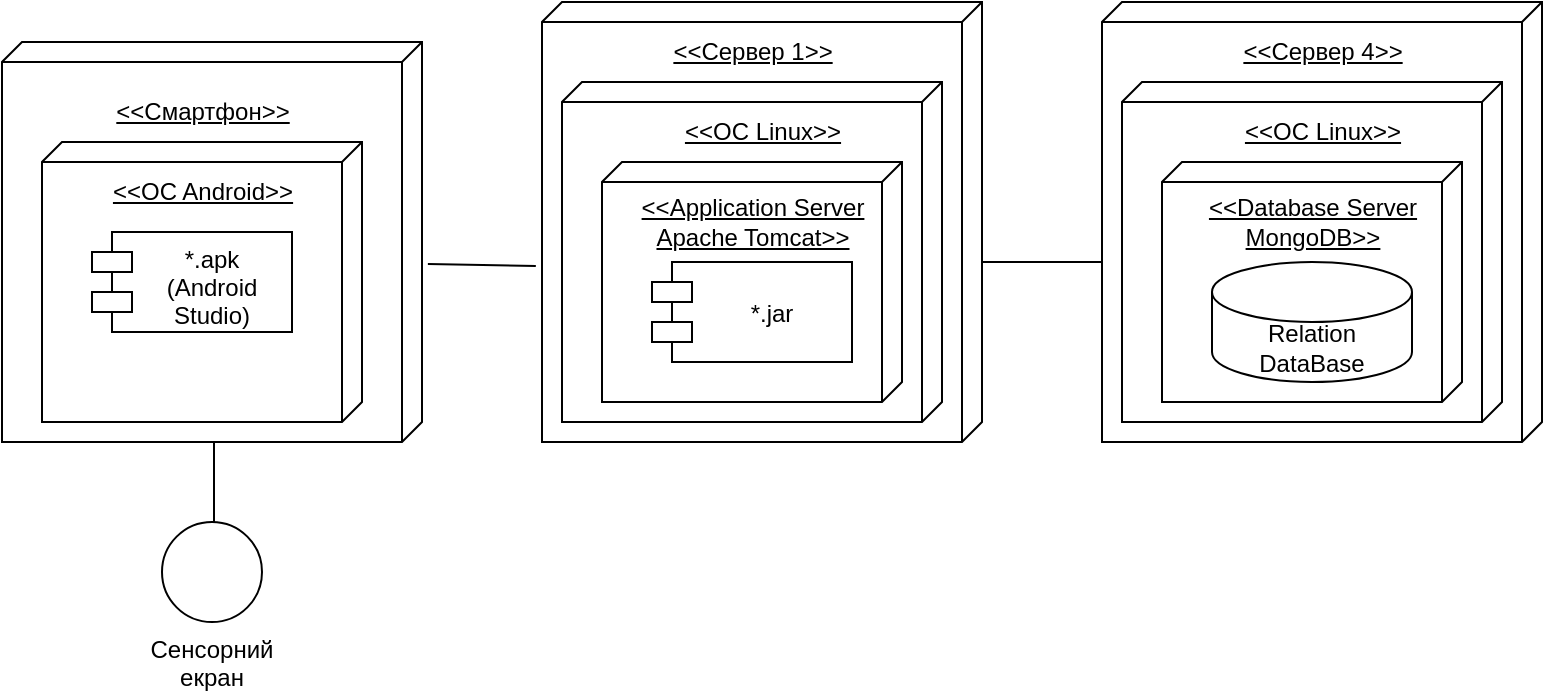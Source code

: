 <mxfile version="20.3.6" type="github"><diagram id="HKi-TDP4NmiEPUHSAPhh" name="Страница 1"><mxGraphModel dx="700" dy="752" grid="1" gridSize="10" guides="1" tooltips="1" connect="1" arrows="1" fold="1" page="1" pageScale="1" pageWidth="827" pageHeight="1169" math="0" shadow="0"><root><mxCell id="0"/><mxCell id="1" parent="0"/><mxCell id="TFUlYcPllQ0ULbCd_Rcr-6" value="" style="verticalAlign=top;align=left;spacingTop=8;spacingLeft=2;spacingRight=12;shape=cube;size=10;direction=south;fontStyle=4;html=1;" parent="1" vertex="1"><mxGeometry x="30" y="160" width="210" height="200" as="geometry"/></mxCell><mxCell id="TFUlYcPllQ0ULbCd_Rcr-8" value="" style="verticalAlign=top;align=left;spacingTop=8;spacingLeft=2;spacingRight=12;shape=cube;size=10;direction=south;fontStyle=4;html=1;" parent="1" vertex="1"><mxGeometry x="50" y="210" width="160" height="140" as="geometry"/></mxCell><mxCell id="TFUlYcPllQ0ULbCd_Rcr-10" value="" style="verticalAlign=top;align=left;spacingTop=8;spacingLeft=2;spacingRight=12;shape=cube;size=10;direction=south;fontStyle=4;html=1;" parent="1" vertex="1"><mxGeometry x="300" y="140" width="220" height="220" as="geometry"/></mxCell><mxCell id="TFUlYcPllQ0ULbCd_Rcr-11" value="" style="verticalAlign=top;align=left;spacingTop=8;spacingLeft=2;spacingRight=12;shape=cube;size=10;direction=south;fontStyle=4;html=1;" parent="1" vertex="1"><mxGeometry x="310" y="180" width="190" height="170" as="geometry"/></mxCell><mxCell id="TFUlYcPllQ0ULbCd_Rcr-12" value="" style="verticalAlign=top;align=left;spacingTop=8;spacingLeft=2;spacingRight=12;shape=cube;size=10;direction=south;fontStyle=4;html=1;" parent="1" vertex="1"><mxGeometry x="330" y="220" width="150" height="120" as="geometry"/></mxCell><mxCell id="TFUlYcPllQ0ULbCd_Rcr-13" value="" style="verticalAlign=top;align=left;spacingTop=8;spacingLeft=2;spacingRight=12;shape=cube;size=10;direction=south;fontStyle=4;html=1;" parent="1" vertex="1"><mxGeometry x="580" y="140" width="220" height="220" as="geometry"/></mxCell><mxCell id="TFUlYcPllQ0ULbCd_Rcr-14" value="" style="verticalAlign=top;align=left;spacingTop=8;spacingLeft=2;spacingRight=12;shape=cube;size=10;direction=south;fontStyle=4;html=1;" parent="1" vertex="1"><mxGeometry x="590" y="180" width="190" height="170" as="geometry"/></mxCell><mxCell id="TFUlYcPllQ0ULbCd_Rcr-15" value="" style="verticalAlign=top;align=left;spacingTop=8;spacingLeft=2;spacingRight=12;shape=cube;size=10;direction=south;fontStyle=4;html=1;" parent="1" vertex="1"><mxGeometry x="610" y="220" width="150" height="120" as="geometry"/></mxCell><mxCell id="TFUlYcPllQ0ULbCd_Rcr-16" value="&amp;lt;&amp;lt;Смартфон&amp;gt;&amp;gt;" style="text;html=1;align=center;verticalAlign=middle;resizable=0;points=[];autosize=1;strokeColor=none;fillColor=none;fontStyle=4" parent="1" vertex="1"><mxGeometry x="75" y="180" width="110" height="30" as="geometry"/></mxCell><mxCell id="TFUlYcPllQ0ULbCd_Rcr-17" value="&amp;lt;&amp;lt;OC Android&amp;gt;&amp;gt;" style="text;html=1;align=center;verticalAlign=middle;resizable=0;points=[];autosize=1;strokeColor=none;fillColor=none;fontStyle=4" parent="1" vertex="1"><mxGeometry x="75" y="220" width="110" height="30" as="geometry"/></mxCell><mxCell id="TFUlYcPllQ0ULbCd_Rcr-19" value="*.apk &#10;(Android &#10;Studio)" style="shape=module;align=left;spacingLeft=20;align=center;verticalAlign=top;" parent="1" vertex="1"><mxGeometry x="75" y="255" width="100" height="50" as="geometry"/></mxCell><mxCell id="NoWRCPvH0-LhZg8sqr1Y-1" value="&amp;lt;&amp;lt;Сервер 1&amp;gt;&amp;gt;" style="text;html=1;align=center;verticalAlign=middle;resizable=0;points=[];autosize=1;strokeColor=none;fillColor=none;fontStyle=4" vertex="1" parent="1"><mxGeometry x="355" y="150" width="100" height="30" as="geometry"/></mxCell><mxCell id="NoWRCPvH0-LhZg8sqr1Y-2" value="&amp;lt;&amp;lt;OC Linux&amp;gt;&amp;gt;" style="text;html=1;align=center;verticalAlign=middle;resizable=0;points=[];autosize=1;strokeColor=none;fillColor=none;fontStyle=4" vertex="1" parent="1"><mxGeometry x="360" y="190" width="100" height="30" as="geometry"/></mxCell><mxCell id="NoWRCPvH0-LhZg8sqr1Y-3" value="&amp;lt;&amp;lt;Application Server &lt;br&gt;Apache Tomcat&amp;gt;&amp;gt;" style="text;html=1;align=center;verticalAlign=middle;resizable=0;points=[];autosize=1;strokeColor=none;fillColor=none;fontStyle=4" vertex="1" parent="1"><mxGeometry x="340" y="230" width="130" height="40" as="geometry"/></mxCell><mxCell id="NoWRCPvH0-LhZg8sqr1Y-4" value="*.jar" style="shape=module;align=center;spacingLeft=20;align=center;verticalAlign=middle;labelPosition=center;verticalLabelPosition=middle;" vertex="1" parent="1"><mxGeometry x="355" y="270" width="100" height="50" as="geometry"/></mxCell><mxCell id="NoWRCPvH0-LhZg8sqr1Y-6" value="&amp;lt;&amp;lt;Сервер 4&amp;gt;&amp;gt;" style="text;html=1;align=center;verticalAlign=middle;resizable=0;points=[];autosize=1;strokeColor=none;fillColor=none;fontStyle=4" vertex="1" parent="1"><mxGeometry x="640" y="150" width="100" height="30" as="geometry"/></mxCell><mxCell id="NoWRCPvH0-LhZg8sqr1Y-7" value="&amp;lt;&amp;lt;OC Linux&amp;gt;&amp;gt;" style="text;html=1;align=center;verticalAlign=middle;resizable=0;points=[];autosize=1;strokeColor=none;fillColor=none;fontStyle=4" vertex="1" parent="1"><mxGeometry x="640" y="190" width="100" height="30" as="geometry"/></mxCell><mxCell id="NoWRCPvH0-LhZg8sqr1Y-8" value="&amp;lt;&amp;lt;Database Server &lt;br&gt;MongoDB&amp;gt;&amp;gt;" style="text;html=1;align=center;verticalAlign=middle;resizable=0;points=[];autosize=1;strokeColor=none;fillColor=none;fontStyle=4" vertex="1" parent="1"><mxGeometry x="620" y="230" width="130" height="40" as="geometry"/></mxCell><mxCell id="NoWRCPvH0-LhZg8sqr1Y-9" value="Relation DataBase" style="shape=cylinder3;whiteSpace=wrap;html=1;boundedLbl=1;backgroundOutline=1;size=15;" vertex="1" parent="1"><mxGeometry x="635" y="270" width="100" height="60" as="geometry"/></mxCell><mxCell id="NoWRCPvH0-LhZg8sqr1Y-11" value="" style="endArrow=none;html=1;rounded=0;entryX=0.6;entryY=1.014;entryDx=0;entryDy=0;entryPerimeter=0;exitX=0.555;exitY=-0.014;exitDx=0;exitDy=0;exitPerimeter=0;" edge="1" parent="1" source="TFUlYcPllQ0ULbCd_Rcr-6" target="TFUlYcPllQ0ULbCd_Rcr-10"><mxGeometry width="50" height="50" relative="1" as="geometry"><mxPoint x="250" y="300" as="sourcePoint"/><mxPoint x="300" y="250" as="targetPoint"/></mxGeometry></mxCell><mxCell id="NoWRCPvH0-LhZg8sqr1Y-12" value="" style="endArrow=none;html=1;rounded=0;" edge="1" parent="1"><mxGeometry width="50" height="50" relative="1" as="geometry"><mxPoint x="520" y="270" as="sourcePoint"/><mxPoint x="580" y="270" as="targetPoint"/></mxGeometry></mxCell><mxCell id="NoWRCPvH0-LhZg8sqr1Y-13" value="" style="endArrow=none;html=1;rounded=0;" edge="1" parent="1"><mxGeometry width="50" height="50" relative="1" as="geometry"><mxPoint x="136" y="400" as="sourcePoint"/><mxPoint x="136" y="360" as="targetPoint"/></mxGeometry></mxCell><mxCell id="NoWRCPvH0-LhZg8sqr1Y-14" value="Сенсорний екран" style="ellipse;whiteSpace=wrap;html=1;aspect=fixed;labelPosition=center;verticalLabelPosition=bottom;align=center;verticalAlign=top;" vertex="1" parent="1"><mxGeometry x="110" y="400" width="50" height="50" as="geometry"/></mxCell></root></mxGraphModel></diagram></mxfile>